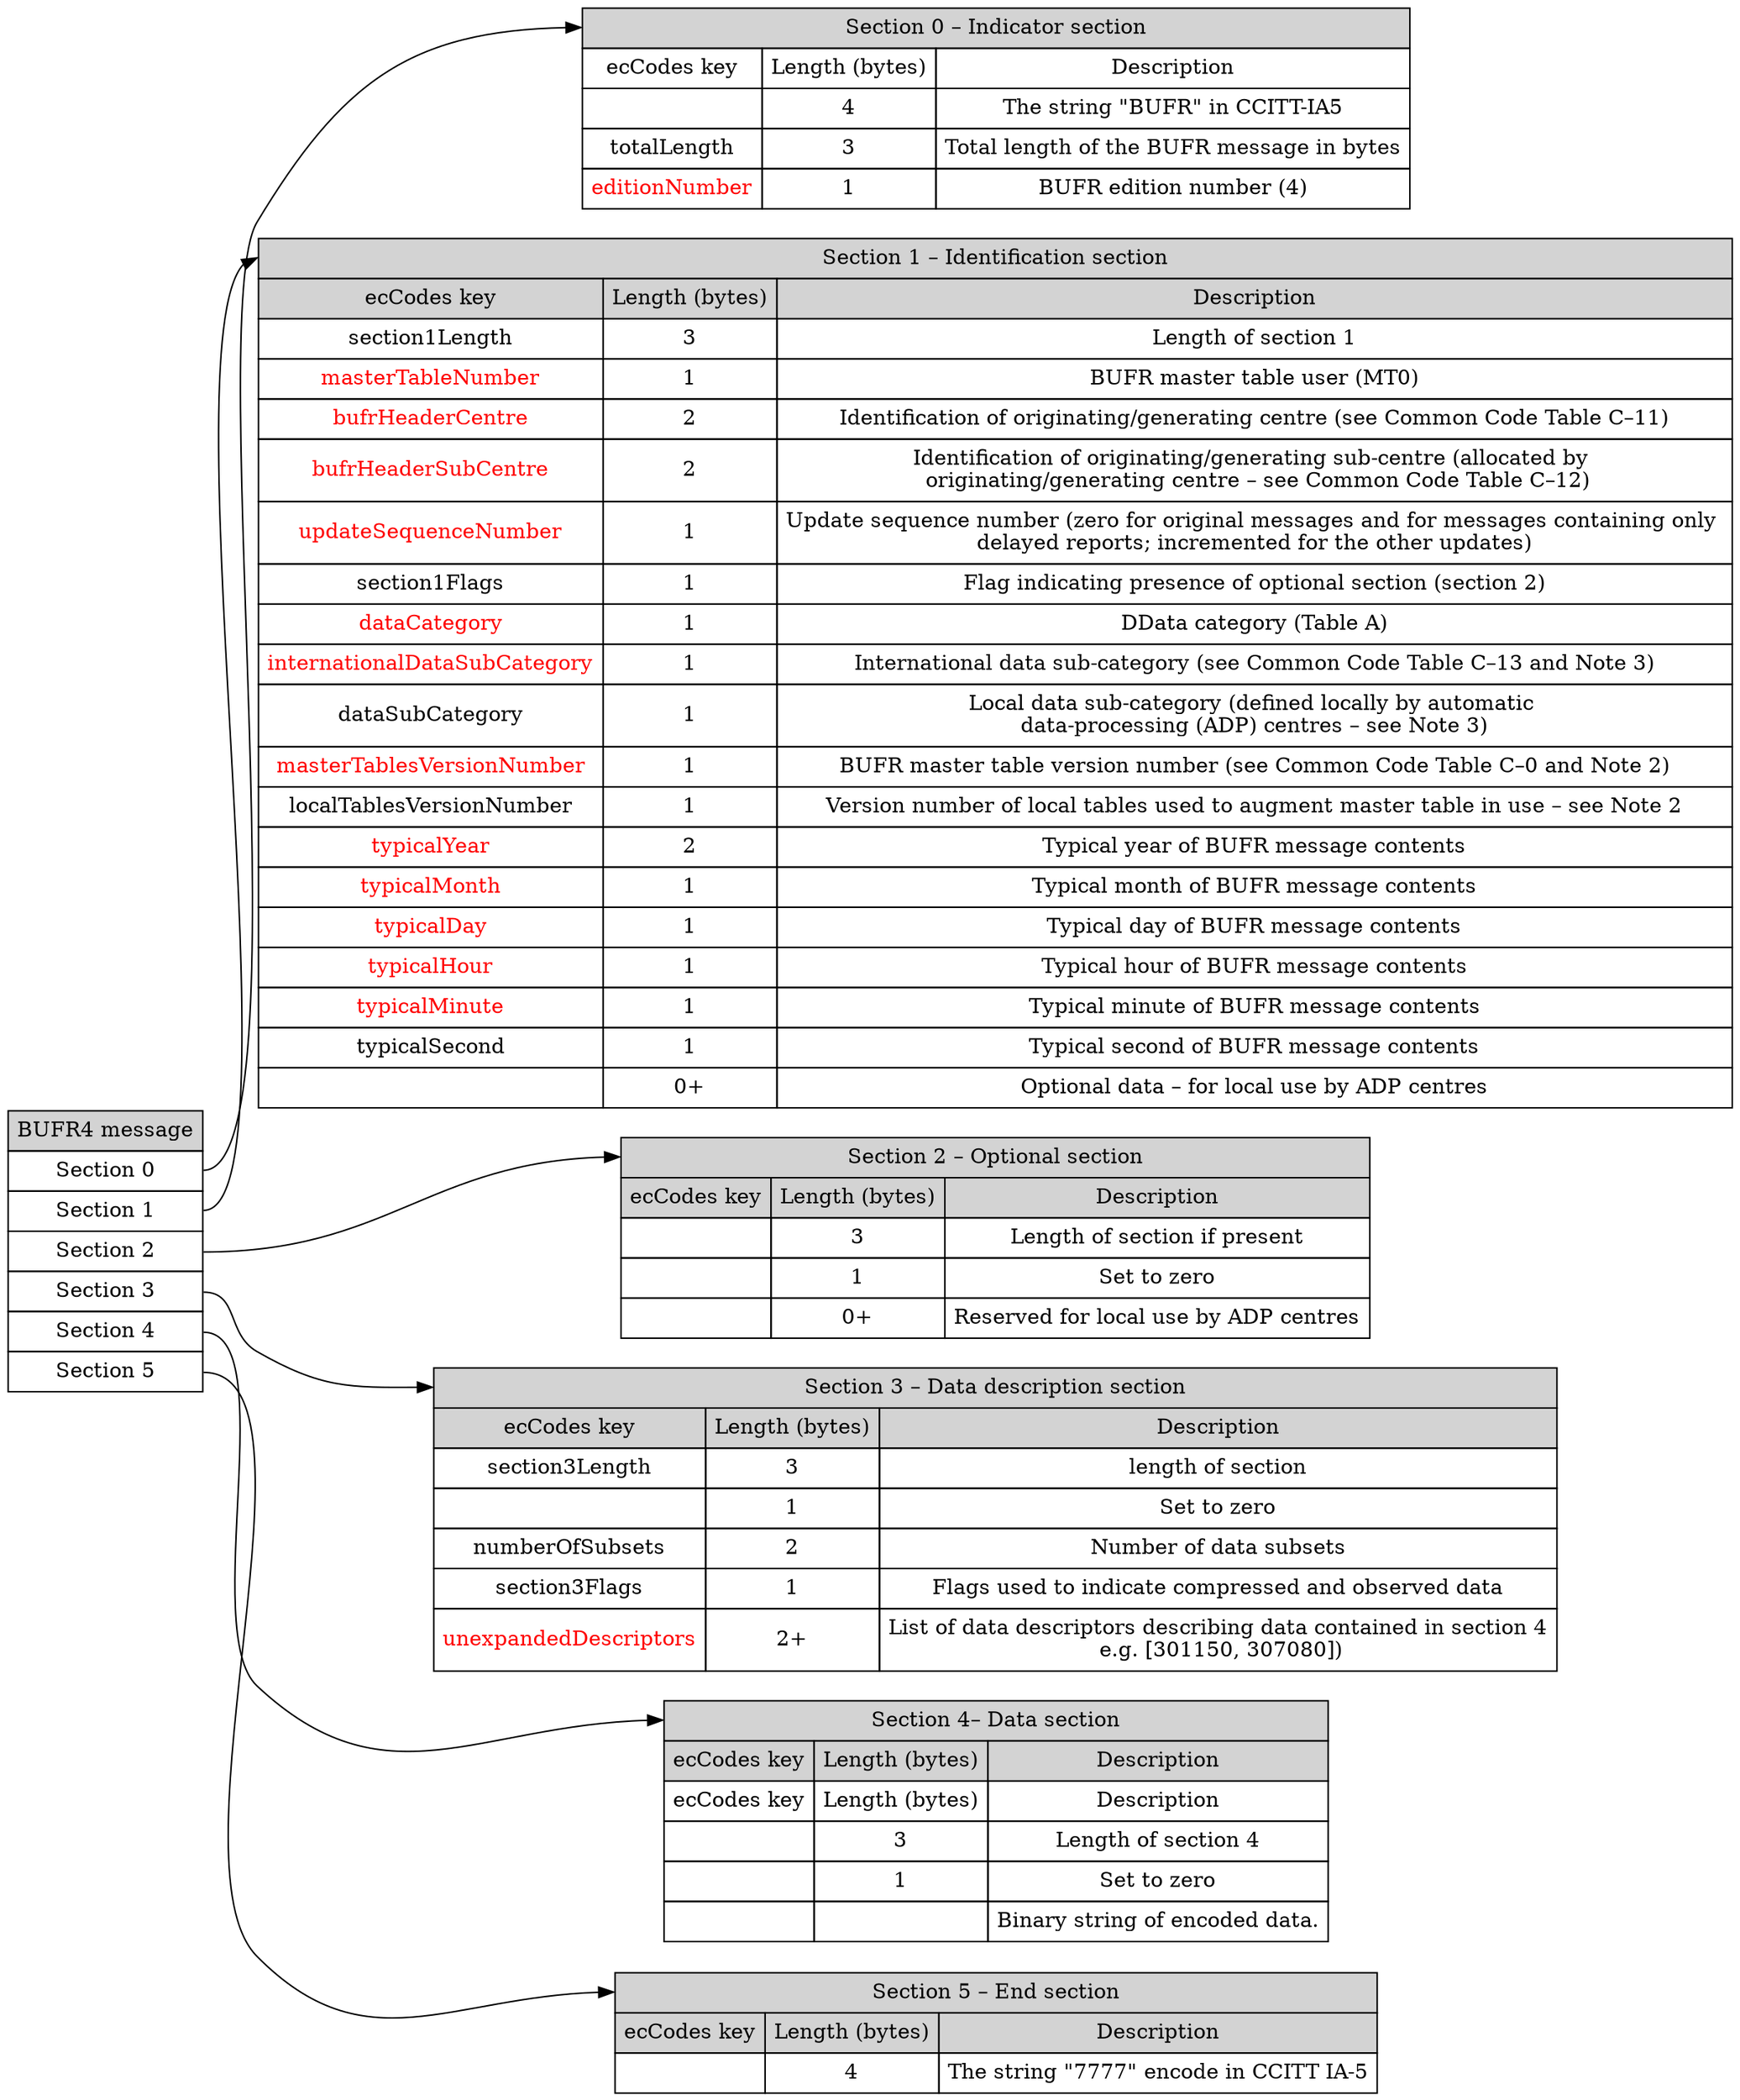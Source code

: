 digraph bufr4 {
  rankdir=LR
  node [margin="0.01" shape=plaintext nodesep=2]
  fontname="Arial"
  bufr4 [label=<<TABLE BORDER="0" CELLBORDER="1" CELLSPACING="0" CELLPADDING="5" COLOR="BLACK">
							<TR><TD PORT="head" COLSPAN="1" ALIGN="center" BGCOLOR="lightgray">BUFR4 message</TD></TR>
							<TR><TD PORT="s0">Section 0</TD></TR>
							<TR><TD PORT="s1">Section 1</TD></TR>
							<TR><TD PORT="s2">Section 2</TD></TR>
							<TR><TD PORT="s3">Section 3</TD></TR>
							<TR><TD PORT="s4">Section 4</TD></TR>
							<TR><TD PORT="s5">Section 5</TD></TR>
						 </TABLE>>]

section0 [label=<<TABLE BORDER="0" CELLBORDER="1" CELLSPACING="0" CELLPADDING="5" COLOR="BLACK">
			<TR><TD PORT="head" COLSPAN="3" ALIGN="center" BGCOLOR="lightgray">Section 0 – Indicator section</TD></TR>
			<TR><TD>ecCodes key</TD><TD>Length (bytes)</TD><TD>Description</TD></TR>
			<TR><TD></TD><TD>4</TD><TD>The string "BUFR" in CCITT-IA5</TD></TR>
			<TR><TD>totalLength</TD><TD>3</TD><TD>Total length of the BUFR message in bytes</TD></TR>
			<TR><TD><FONT COLOR="red">editionNumber</FONT></TD><TD>1</TD><TD>BUFR edition number (4)</TD></TR>
		</TABLE>>]

section1  [label=<<TABLE BORDER="0" CELLBORDER="1" CELLSPACING="0" CELLPADDING="5" COLOR="BLACK">
			<TR><TD PORT="head" COLSPAN="3" ALIGN="center" BGCOLOR="lightgray">Section 1 – Identification section</TD></TR>
			<TR><TD BGCOLOR="lightgray">ecCodes key</TD><TD BGCOLOR="lightgray">Length (bytes)</TD><TD BGCOLOR="lightgray">Description</TD></TR>
			<TR><TD>section1Length</TD><TD>3</TD><TD>Length of section 1</TD></TR>
			<TR><TD><FONT COLOR="red">masterTableNumber</FONT></TD><TD>1</TD><TD>BUFR master table user (MT0)</TD></TR>
			<TR><TD><FONT COLOR="red">bufrHeaderCentre</FONT></TD><TD>2</TD><TD>Identification of originating/generating centre (see Common Code Table C–11)</TD></TR>
			<TR><TD><FONT COLOR="red">bufrHeaderSubCentre</FONT></TD><TD>2</TD><TD>Identification of originating/generating sub-centre (allocated by <BR/> originating/generating centre – see Common Code Table C–12)</TD></TR>
			<TR><TD><FONT COLOR="red">updateSequenceNumber</FONT></TD><TD>1</TD><TD>Update sequence number (zero for original messages and for messages containing only <BR/>delayed reports; incremented for the other updates)</TD></TR>
			<TR><TD>section1Flags</TD><TD>1</TD><TD>Flag indicating presence of optional section (section 2)</TD></TR>
			<TR><TD><FONT COLOR="red">dataCategory</FONT></TD><TD>1</TD><TD>DData category (Table A)</TD></TR>
			<TR><TD><FONT COLOR="red">internationalDataSubCategory</FONT></TD><TD>1</TD><TD>International data sub-category (see Common Code Table C–13 and Note 3)</TD></TR>
			<TR><TD>dataSubCategory</TD><TD>1</TD><TD>Local data sub-category (defined locally by automatic <BR/>data-processing (ADP) centres – see Note 3)</TD></TR>
			<TR><TD><FONT COLOR="red">masterTablesVersionNumber</FONT></TD><TD>1</TD><TD>BUFR master table version number (see Common Code Table C–0 and Note 2)</TD></TR>
			<TR><TD>localTablesVersionNumber</TD><TD>1</TD><TD>Version number of local tables used to augment master table in use – see Note 2</TD></TR>
			<TR><TD><FONT COLOR="red">typicalYear</FONT></TD><TD>2</TD><TD>Typical year of BUFR message contents</TD></TR>
			<TR><TD><FONT COLOR="red">typicalMonth</FONT></TD><TD>1</TD><TD>Typical month of BUFR message contents</TD></TR>
			<TR><TD><FONT COLOR="red">typicalDay</FONT></TD><TD>1</TD><TD>Typical day of BUFR message contents</TD></TR>
			<TR><TD><FONT COLOR="red">typicalHour</FONT></TD><TD>1</TD><TD>Typical hour of BUFR message contents</TD></TR>
			<TR><TD><FONT COLOR="red">typicalMinute</FONT></TD><TD>1</TD><TD>Typical minute of BUFR message contents</TD></TR>
			<TR><TD>typicalSecond</TD><TD>1</TD><TD>Typical second of BUFR message contents</TD></TR>
			<TR><TD></TD><TD>0+</TD><TD>Optional data – for local use by ADP centres</TD></TR>
		</TABLE>>]


section2  [label=<<TABLE BORDER="0" CELLBORDER="1" CELLSPACING="0" CELLPADDING="5" COLOR="BLACK">
			<TR><TD PORT="head" COLSPAN="3" ALIGN="center" BGCOLOR="lightgray">Section 2 – Optional section</TD></TR>
			<TR><TD BGCOLOR="lightgray">ecCodes key</TD><TD BGCOLOR="lightgray">Length (bytes)</TD><TD BGCOLOR="lightgray">Description</TD></TR>
			<TR><TD></TD><TD>3</TD><TD>Length of section if present</TD></TR>
			<TR><TD></TD><TD>1</TD><TD>Set to zero</TD></TR>
			<TR><TD></TD><TD>0+</TD><TD>Reserved for local use by ADP centres</TD></TR>
		</TABLE>>]


section3  [label=<<TABLE BORDER="0" CELLBORDER="1" CELLSPACING="0" CELLPADDING="5" COLOR="BLACK">
			<TR><TD PORT="head" COLSPAN="3" ALIGN="center" BGCOLOR="lightgray">Section 3 – Data description section</TD></TR>
			<TR><TD BGCOLOR="lightgray">ecCodes key</TD><TD BGCOLOR="lightgray">Length (bytes)</TD><TD BGCOLOR="lightgray">Description</TD></TR>
			<TR><TD>section3Length</TD><TD>3</TD><TD>length of section</TD></TR>
			<TR><TD></TD><TD>1</TD><TD>Set to zero</TD></TR>
			<TR><TD>numberOfSubsets</TD><TD>2</TD><TD>Number of data subsets</TD></TR>
			<TR><TD>section3Flags</TD><TD>1</TD><TD>Flags used to indicate compressed and observed data</TD></TR>
			<TR><TD><FONT COLOR="red">unexpandedDescriptors</FONT></TD><TD>2+</TD><TD>List of data descriptors describing data contained in section 4<BR/> e.g. [301150, 307080])</TD></TR>
		</TABLE>>]

section4  [label=<<TABLE BORDER="0" CELLBORDER="1" CELLSPACING="0" CELLPADDING="5" COLOR="BLACK">
			<TR><TD PORT="head" COLSPAN="3" ALIGN="center" BGCOLOR="lightgray">Section 4– Data section</TD></TR>
			<TR><TD BGCOLOR="lightgray">ecCodes key</TD><TD BGCOLOR="lightgray">Length (bytes)</TD><TD BGCOLOR="lightgray">Description</TD></TR>
			<TR><TD>ecCodes key</TD><TD>Length (bytes)</TD><TD>Description</TD></TR>
			<TR><TD></TD><TD>3</TD><TD>Length of section 4</TD></TR>
			<TR><TD></TD><TD>1</TD><TD>Set to zero</TD></TR>
			<TR><TD></TD><TD></TD><TD>Binary string of encoded data.</TD></TR>
		</TABLE>>]

section5  [label=<<TABLE BORDER="0" CELLBORDER="1" CELLSPACING="0" CELLPADDING="5" COLOR="BLACK">
			<TR><TD PORT="head" COLSPAN="3" ALIGN="center" BGCOLOR="lightgray">Section 5 – End section</TD></TR>
			<TR><TD BGCOLOR="lightgray">ecCodes key</TD><TD BGCOLOR="lightgray">Length (bytes)</TD><TD BGCOLOR="lightgray">Description</TD></TR>
			<TR><TD></TD><TD>4</TD><TD>The string "7777" encode in CCITT IA-5</TD></TR>
		</TABLE>>]

bufr4:s0 -> section0:head
bufr4:s1 -> section1:head
bufr4:s2 -> section2:head
bufr4:s3 -> section3:head
bufr4:s4 -> section4:head
bufr4:s5 -> section5:head
}